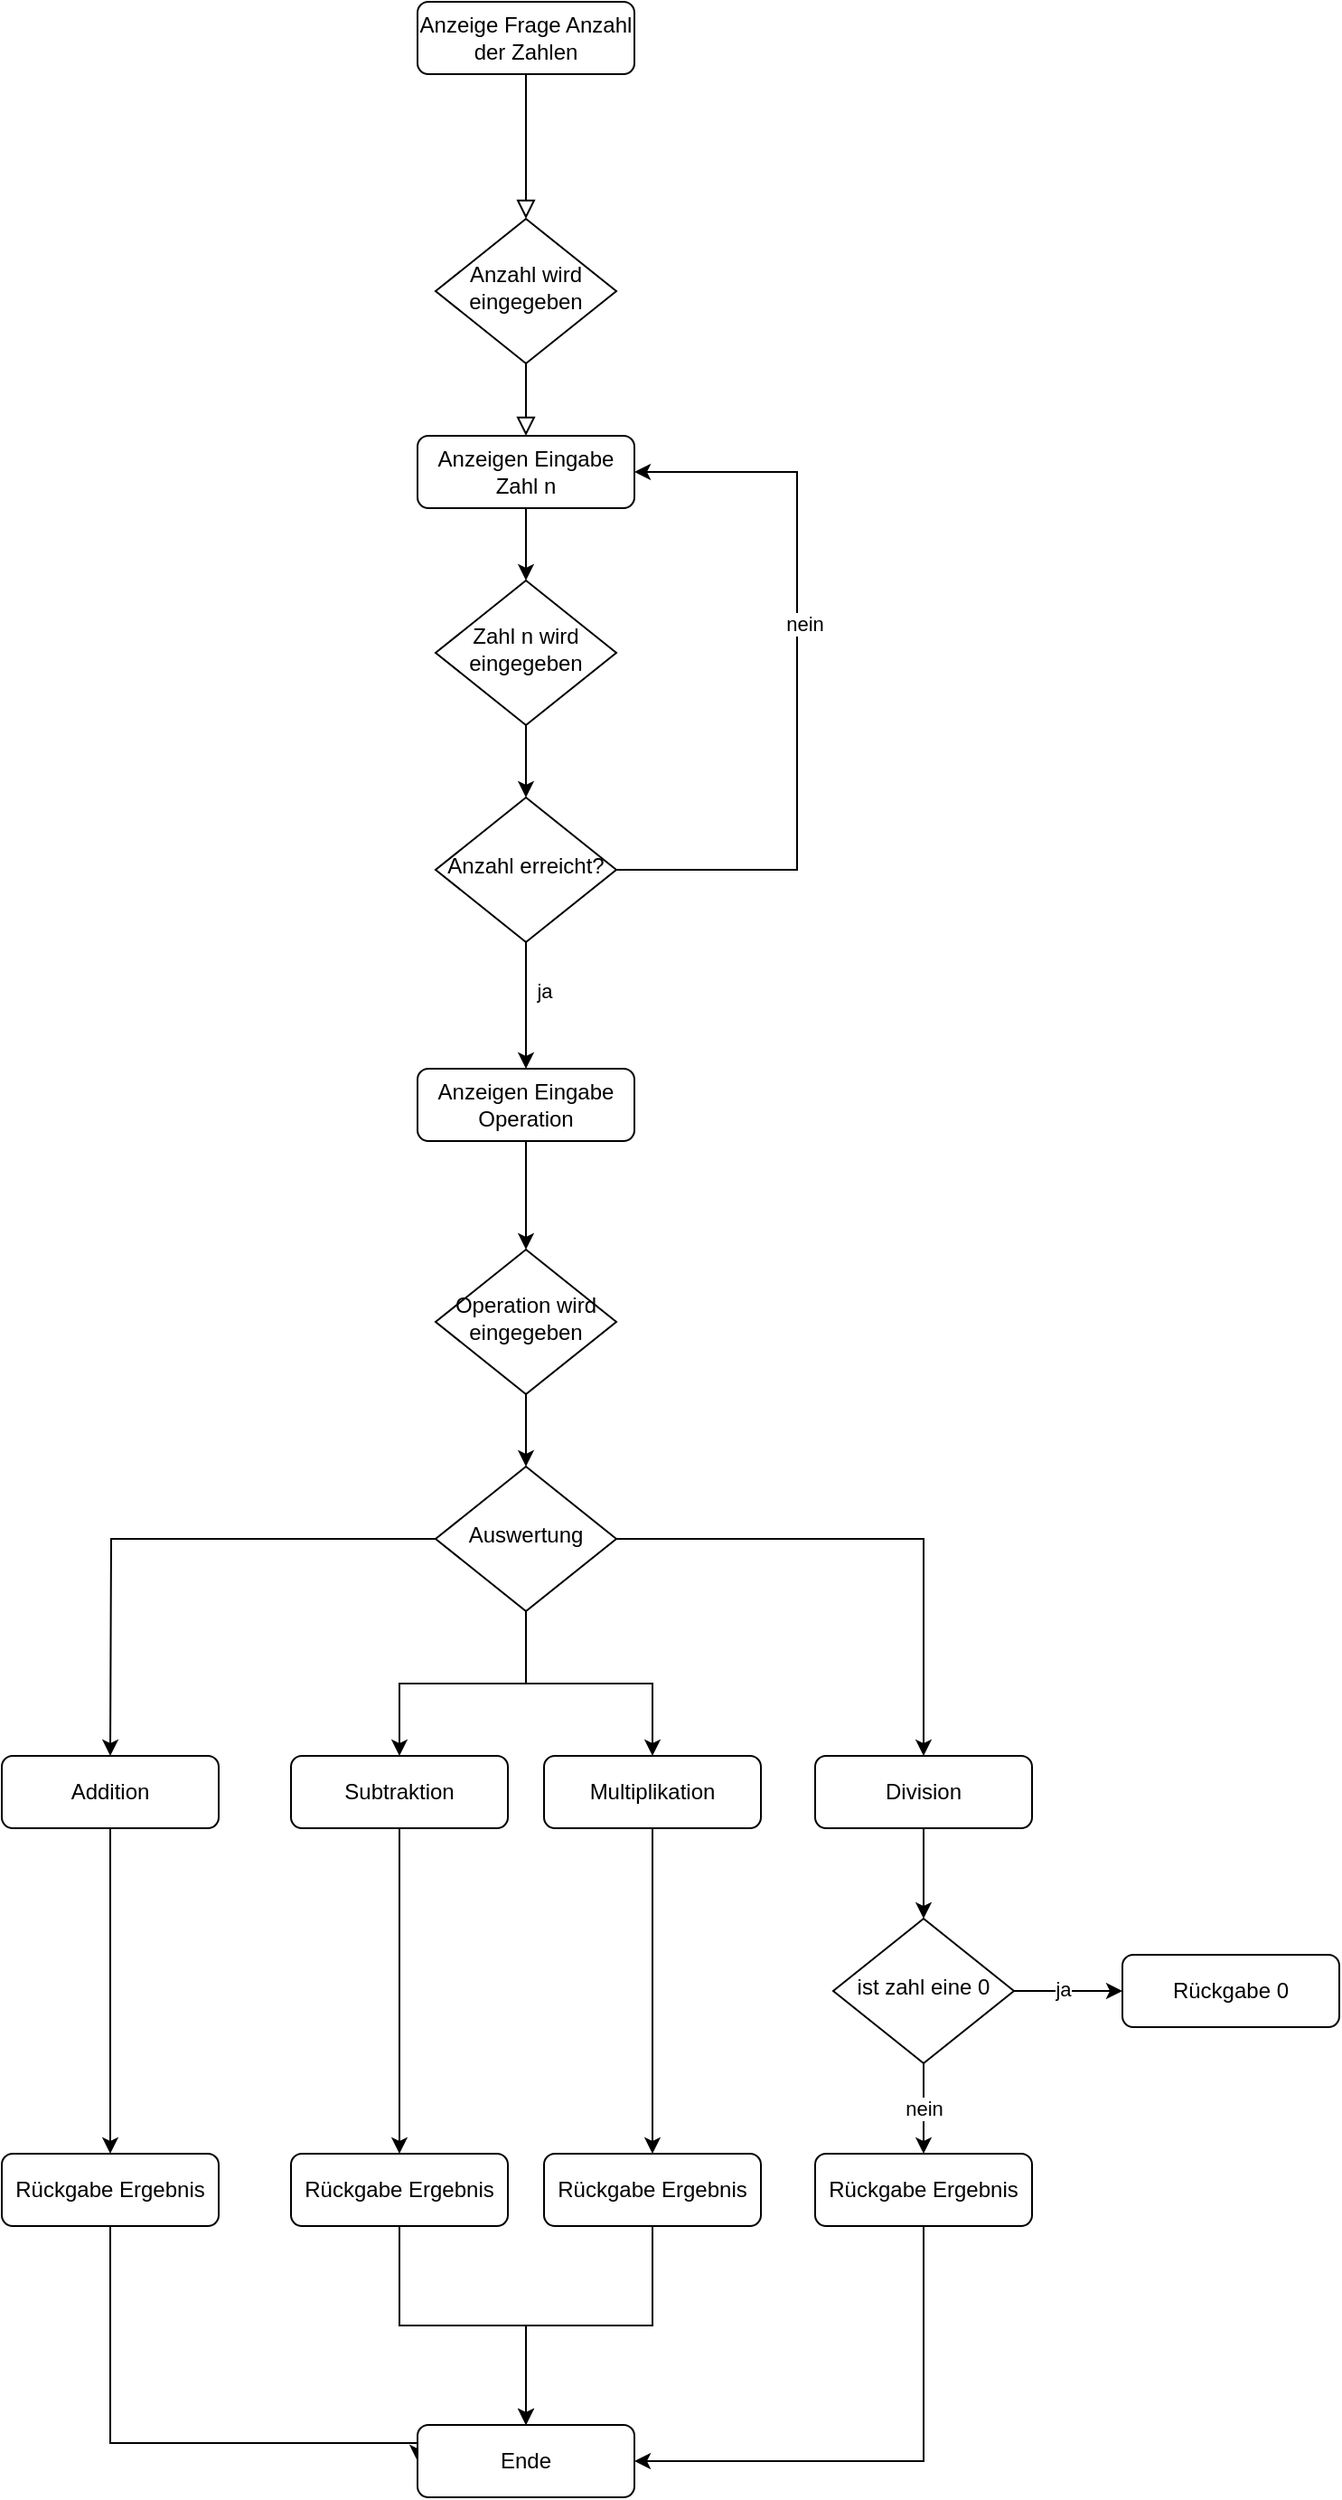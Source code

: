 <mxfile version="17.2.4" type="device"><diagram id="C5RBs43oDa-KdzZeNtuy" name="Page-1"><mxGraphModel dx="747" dy="598" grid="1" gridSize="10" guides="1" tooltips="1" connect="1" arrows="1" fold="1" page="1" pageScale="1" pageWidth="827" pageHeight="1169" math="0" shadow="0"><root><mxCell id="WIyWlLk6GJQsqaUBKTNV-0"/><mxCell id="WIyWlLk6GJQsqaUBKTNV-1" parent="WIyWlLk6GJQsqaUBKTNV-0"/><mxCell id="WIyWlLk6GJQsqaUBKTNV-2" value="" style="rounded=0;html=1;jettySize=auto;orthogonalLoop=1;fontSize=11;endArrow=block;endFill=0;endSize=8;strokeWidth=1;shadow=0;labelBackgroundColor=none;edgeStyle=orthogonalEdgeStyle;exitX=0.5;exitY=1;exitDx=0;exitDy=0;" parent="WIyWlLk6GJQsqaUBKTNV-1" source="MP7ufZ51r8q1Q3ra58dg-0" target="WIyWlLk6GJQsqaUBKTNV-6" edge="1"><mxGeometry relative="1" as="geometry"><mxPoint x="340" y="70" as="sourcePoint"/></mxGeometry></mxCell><mxCell id="WIyWlLk6GJQsqaUBKTNV-4" value="" style="rounded=0;html=1;jettySize=auto;orthogonalLoop=1;fontSize=11;endArrow=block;endFill=0;endSize=8;strokeWidth=1;shadow=0;labelBackgroundColor=none;edgeStyle=orthogonalEdgeStyle;" parent="WIyWlLk6GJQsqaUBKTNV-1" source="WIyWlLk6GJQsqaUBKTNV-6" edge="1"><mxGeometry y="20" relative="1" as="geometry"><mxPoint as="offset"/><mxPoint x="340" y="250" as="targetPoint"/></mxGeometry></mxCell><mxCell id="WIyWlLk6GJQsqaUBKTNV-6" value="Anzahl wird eingegeben" style="rhombus;whiteSpace=wrap;html=1;shadow=0;fontFamily=Helvetica;fontSize=12;align=center;strokeWidth=1;spacing=6;spacingTop=-4;" parent="WIyWlLk6GJQsqaUBKTNV-1" vertex="1"><mxGeometry x="290" y="130" width="100" height="80" as="geometry"/></mxCell><mxCell id="Nrws35jYdfntc_3ZyAvi-4" value="" style="edgeStyle=orthogonalEdgeStyle;rounded=0;orthogonalLoop=1;jettySize=auto;html=1;" parent="WIyWlLk6GJQsqaUBKTNV-1" source="Nrws35jYdfntc_3ZyAvi-2" target="Nrws35jYdfntc_3ZyAvi-3" edge="1"><mxGeometry relative="1" as="geometry"/></mxCell><mxCell id="Nrws35jYdfntc_3ZyAvi-2" value="Anzeigen Eingabe Zahl n" style="rounded=1;whiteSpace=wrap;html=1;fontSize=12;glass=0;strokeWidth=1;shadow=0;" parent="WIyWlLk6GJQsqaUBKTNV-1" vertex="1"><mxGeometry x="280" y="250" width="120" height="40" as="geometry"/></mxCell><mxCell id="MP7ufZ51r8q1Q3ra58dg-2" value="" style="edgeStyle=orthogonalEdgeStyle;rounded=0;orthogonalLoop=1;jettySize=auto;html=1;" edge="1" parent="WIyWlLk6GJQsqaUBKTNV-1" source="Nrws35jYdfntc_3ZyAvi-3" target="MP7ufZ51r8q1Q3ra58dg-1"><mxGeometry relative="1" as="geometry"/></mxCell><mxCell id="Nrws35jYdfntc_3ZyAvi-3" value="Zahl n wird eingegeben" style="rhombus;whiteSpace=wrap;html=1;shadow=0;fontFamily=Helvetica;fontSize=12;align=center;strokeWidth=1;spacing=6;spacingTop=-4;" parent="WIyWlLk6GJQsqaUBKTNV-1" vertex="1"><mxGeometry x="290" y="330" width="100" height="80" as="geometry"/></mxCell><mxCell id="Nrws35jYdfntc_3ZyAvi-8" value="" style="edgeStyle=orthogonalEdgeStyle;rounded=0;orthogonalLoop=1;jettySize=auto;html=1;" parent="WIyWlLk6GJQsqaUBKTNV-1" source="Nrws35jYdfntc_3ZyAvi-5" target="Nrws35jYdfntc_3ZyAvi-7" edge="1"><mxGeometry relative="1" as="geometry"/></mxCell><mxCell id="Nrws35jYdfntc_3ZyAvi-5" value="Anzeigen Eingabe Operation" style="rounded=1;whiteSpace=wrap;html=1;fontSize=12;glass=0;strokeWidth=1;shadow=0;" parent="WIyWlLk6GJQsqaUBKTNV-1" vertex="1"><mxGeometry x="280" y="600" width="120" height="40" as="geometry"/></mxCell><mxCell id="Nrws35jYdfntc_3ZyAvi-10" value="" style="edgeStyle=orthogonalEdgeStyle;rounded=0;orthogonalLoop=1;jettySize=auto;html=1;" parent="WIyWlLk6GJQsqaUBKTNV-1" source="Nrws35jYdfntc_3ZyAvi-7" target="Nrws35jYdfntc_3ZyAvi-9" edge="1"><mxGeometry relative="1" as="geometry"/></mxCell><mxCell id="Nrws35jYdfntc_3ZyAvi-7" value="Operation wird eingegeben" style="rhombus;whiteSpace=wrap;html=1;shadow=0;fontFamily=Helvetica;fontSize=12;align=center;strokeWidth=1;spacing=6;spacingTop=-4;" parent="WIyWlLk6GJQsqaUBKTNV-1" vertex="1"><mxGeometry x="290" y="700" width="100" height="80" as="geometry"/></mxCell><mxCell id="Nrws35jYdfntc_3ZyAvi-15" style="edgeStyle=orthogonalEdgeStyle;rounded=0;orthogonalLoop=1;jettySize=auto;html=1;" parent="WIyWlLk6GJQsqaUBKTNV-1" source="Nrws35jYdfntc_3ZyAvi-9" target="Nrws35jYdfntc_3ZyAvi-12" edge="1"><mxGeometry relative="1" as="geometry"/></mxCell><mxCell id="Nrws35jYdfntc_3ZyAvi-16" style="edgeStyle=orthogonalEdgeStyle;rounded=0;orthogonalLoop=1;jettySize=auto;html=1;entryX=0.5;entryY=0;entryDx=0;entryDy=0;" parent="WIyWlLk6GJQsqaUBKTNV-1" source="Nrws35jYdfntc_3ZyAvi-9" target="Nrws35jYdfntc_3ZyAvi-13" edge="1"><mxGeometry relative="1" as="geometry"/></mxCell><mxCell id="Nrws35jYdfntc_3ZyAvi-17" style="edgeStyle=orthogonalEdgeStyle;rounded=0;orthogonalLoop=1;jettySize=auto;html=1;entryX=0.5;entryY=0;entryDx=0;entryDy=0;" parent="WIyWlLk6GJQsqaUBKTNV-1" source="Nrws35jYdfntc_3ZyAvi-9" target="Nrws35jYdfntc_3ZyAvi-14" edge="1"><mxGeometry relative="1" as="geometry"/></mxCell><mxCell id="Nrws35jYdfntc_3ZyAvi-18" style="edgeStyle=orthogonalEdgeStyle;rounded=0;orthogonalLoop=1;jettySize=auto;html=1;entryX=0.5;entryY=0;entryDx=0;entryDy=0;" parent="WIyWlLk6GJQsqaUBKTNV-1" source="Nrws35jYdfntc_3ZyAvi-9" edge="1"><mxGeometry relative="1" as="geometry"><mxPoint x="110" y="980" as="targetPoint"/></mxGeometry></mxCell><mxCell id="Nrws35jYdfntc_3ZyAvi-9" value="Auswertung" style="rhombus;whiteSpace=wrap;html=1;shadow=0;fontFamily=Helvetica;fontSize=12;align=center;strokeWidth=1;spacing=6;spacingTop=-4;" parent="WIyWlLk6GJQsqaUBKTNV-1" vertex="1"><mxGeometry x="290" y="820" width="100" height="80" as="geometry"/></mxCell><mxCell id="Nrws35jYdfntc_3ZyAvi-28" style="edgeStyle=orthogonalEdgeStyle;rounded=0;orthogonalLoop=1;jettySize=auto;html=1;" parent="WIyWlLk6GJQsqaUBKTNV-1" edge="1"><mxGeometry relative="1" as="geometry"><mxPoint x="110" y="1020" as="sourcePoint"/><mxPoint x="110" y="1200" as="targetPoint"/></mxGeometry></mxCell><mxCell id="Nrws35jYdfntc_3ZyAvi-11" value="Addition" style="rounded=1;whiteSpace=wrap;html=1;fontSize=12;glass=0;strokeWidth=1;shadow=0;" parent="WIyWlLk6GJQsqaUBKTNV-1" vertex="1"><mxGeometry x="50" y="980" width="120" height="40" as="geometry"/></mxCell><mxCell id="Nrws35jYdfntc_3ZyAvi-29" style="edgeStyle=orthogonalEdgeStyle;rounded=0;orthogonalLoop=1;jettySize=auto;html=1;entryX=0.5;entryY=0;entryDx=0;entryDy=0;" parent="WIyWlLk6GJQsqaUBKTNV-1" source="Nrws35jYdfntc_3ZyAvi-12" target="Nrws35jYdfntc_3ZyAvi-26" edge="1"><mxGeometry relative="1" as="geometry"/></mxCell><mxCell id="Nrws35jYdfntc_3ZyAvi-12" value="Subtraktion" style="rounded=1;whiteSpace=wrap;html=1;fontSize=12;glass=0;strokeWidth=1;shadow=0;" parent="WIyWlLk6GJQsqaUBKTNV-1" vertex="1"><mxGeometry x="210" y="980" width="120" height="40" as="geometry"/></mxCell><mxCell id="Nrws35jYdfntc_3ZyAvi-30" style="edgeStyle=orthogonalEdgeStyle;rounded=0;orthogonalLoop=1;jettySize=auto;html=1;entryX=0.5;entryY=0;entryDx=0;entryDy=0;" parent="WIyWlLk6GJQsqaUBKTNV-1" source="Nrws35jYdfntc_3ZyAvi-13" target="Nrws35jYdfntc_3ZyAvi-25" edge="1"><mxGeometry relative="1" as="geometry"/></mxCell><mxCell id="Nrws35jYdfntc_3ZyAvi-13" value="Multiplikation" style="rounded=1;whiteSpace=wrap;html=1;fontSize=12;glass=0;strokeWidth=1;shadow=0;" parent="WIyWlLk6GJQsqaUBKTNV-1" vertex="1"><mxGeometry x="350" y="980" width="120" height="40" as="geometry"/></mxCell><mxCell id="Nrws35jYdfntc_3ZyAvi-37" value="" style="edgeStyle=orthogonalEdgeStyle;rounded=0;orthogonalLoop=1;jettySize=auto;html=1;" parent="WIyWlLk6GJQsqaUBKTNV-1" source="Nrws35jYdfntc_3ZyAvi-14" target="Nrws35jYdfntc_3ZyAvi-19" edge="1"><mxGeometry relative="1" as="geometry"/></mxCell><mxCell id="Nrws35jYdfntc_3ZyAvi-14" value="Division" style="rounded=1;whiteSpace=wrap;html=1;fontSize=12;glass=0;strokeWidth=1;shadow=0;" parent="WIyWlLk6GJQsqaUBKTNV-1" vertex="1"><mxGeometry x="500" y="980" width="120" height="40" as="geometry"/></mxCell><mxCell id="Nrws35jYdfntc_3ZyAvi-22" value="" style="edgeStyle=orthogonalEdgeStyle;rounded=0;orthogonalLoop=1;jettySize=auto;html=1;" parent="WIyWlLk6GJQsqaUBKTNV-1" source="Nrws35jYdfntc_3ZyAvi-19" target="Nrws35jYdfntc_3ZyAvi-21" edge="1"><mxGeometry relative="1" as="geometry"/></mxCell><mxCell id="Nrws35jYdfntc_3ZyAvi-23" value="ja" style="edgeLabel;html=1;align=center;verticalAlign=middle;resizable=0;points=[];" parent="Nrws35jYdfntc_3ZyAvi-22" vertex="1" connectable="0"><mxGeometry x="-0.1" y="1" relative="1" as="geometry"><mxPoint as="offset"/></mxGeometry></mxCell><mxCell id="Nrws35jYdfntc_3ZyAvi-24" value="nein" style="edgeStyle=orthogonalEdgeStyle;rounded=0;orthogonalLoop=1;jettySize=auto;html=1;" parent="WIyWlLk6GJQsqaUBKTNV-1" source="Nrws35jYdfntc_3ZyAvi-19" target="Nrws35jYdfntc_3ZyAvi-20" edge="1"><mxGeometry relative="1" as="geometry"/></mxCell><mxCell id="Nrws35jYdfntc_3ZyAvi-19" value="ist zahl eine 0" style="rhombus;whiteSpace=wrap;html=1;shadow=0;fontFamily=Helvetica;fontSize=12;align=center;strokeWidth=1;spacing=6;spacingTop=-4;" parent="WIyWlLk6GJQsqaUBKTNV-1" vertex="1"><mxGeometry x="510" y="1070" width="100" height="80" as="geometry"/></mxCell><mxCell id="Nrws35jYdfntc_3ZyAvi-34" style="edgeStyle=orthogonalEdgeStyle;rounded=0;orthogonalLoop=1;jettySize=auto;html=1;entryX=1;entryY=0.5;entryDx=0;entryDy=0;" parent="WIyWlLk6GJQsqaUBKTNV-1" source="Nrws35jYdfntc_3ZyAvi-20" target="Nrws35jYdfntc_3ZyAvi-31" edge="1"><mxGeometry relative="1" as="geometry"><Array as="points"><mxPoint x="560" y="1370"/></Array></mxGeometry></mxCell><mxCell id="Nrws35jYdfntc_3ZyAvi-20" value="Rückgabe Ergebnis" style="rounded=1;whiteSpace=wrap;html=1;fontSize=12;glass=0;strokeWidth=1;shadow=0;" parent="WIyWlLk6GJQsqaUBKTNV-1" vertex="1"><mxGeometry x="500" y="1200" width="120" height="40" as="geometry"/></mxCell><mxCell id="Nrws35jYdfntc_3ZyAvi-21" value="Rückgabe 0" style="rounded=1;whiteSpace=wrap;html=1;fontSize=12;glass=0;strokeWidth=1;shadow=0;" parent="WIyWlLk6GJQsqaUBKTNV-1" vertex="1"><mxGeometry x="670" y="1090" width="120" height="40" as="geometry"/></mxCell><mxCell id="Nrws35jYdfntc_3ZyAvi-36" style="edgeStyle=orthogonalEdgeStyle;rounded=0;orthogonalLoop=1;jettySize=auto;html=1;" parent="WIyWlLk6GJQsqaUBKTNV-1" source="Nrws35jYdfntc_3ZyAvi-25" edge="1"><mxGeometry relative="1" as="geometry"><mxPoint x="340" y="1350" as="targetPoint"/><Array as="points"><mxPoint x="410" y="1295"/><mxPoint x="340" y="1295"/></Array></mxGeometry></mxCell><mxCell id="Nrws35jYdfntc_3ZyAvi-25" value="Rückgabe Ergebnis" style="rounded=1;whiteSpace=wrap;html=1;fontSize=12;glass=0;strokeWidth=1;shadow=0;" parent="WIyWlLk6GJQsqaUBKTNV-1" vertex="1"><mxGeometry x="350" y="1200" width="120" height="40" as="geometry"/></mxCell><mxCell id="Nrws35jYdfntc_3ZyAvi-32" style="edgeStyle=orthogonalEdgeStyle;rounded=0;orthogonalLoop=1;jettySize=auto;html=1;" parent="WIyWlLk6GJQsqaUBKTNV-1" source="Nrws35jYdfntc_3ZyAvi-26" target="Nrws35jYdfntc_3ZyAvi-31" edge="1"><mxGeometry relative="1" as="geometry"/></mxCell><mxCell id="Nrws35jYdfntc_3ZyAvi-26" value="Rückgabe Ergebnis" style="rounded=1;whiteSpace=wrap;html=1;fontSize=12;glass=0;strokeWidth=1;shadow=0;" parent="WIyWlLk6GJQsqaUBKTNV-1" vertex="1"><mxGeometry x="210" y="1200" width="120" height="40" as="geometry"/></mxCell><mxCell id="Nrws35jYdfntc_3ZyAvi-35" style="edgeStyle=orthogonalEdgeStyle;rounded=0;orthogonalLoop=1;jettySize=auto;html=1;entryX=0;entryY=0.5;entryDx=0;entryDy=0;" parent="WIyWlLk6GJQsqaUBKTNV-1" target="Nrws35jYdfntc_3ZyAvi-31" edge="1"><mxGeometry relative="1" as="geometry"><Array as="points"><mxPoint x="110" y="1360"/></Array><mxPoint x="110" y="1240" as="sourcePoint"/></mxGeometry></mxCell><mxCell id="Nrws35jYdfntc_3ZyAvi-27" value="Rückgabe Ergebnis" style="rounded=1;whiteSpace=wrap;html=1;fontSize=12;glass=0;strokeWidth=1;shadow=0;" parent="WIyWlLk6GJQsqaUBKTNV-1" vertex="1"><mxGeometry x="50" y="1200" width="120" height="40" as="geometry"/></mxCell><mxCell id="Nrws35jYdfntc_3ZyAvi-31" value="Ende" style="rounded=1;whiteSpace=wrap;html=1;fontSize=12;glass=0;strokeWidth=1;shadow=0;" parent="WIyWlLk6GJQsqaUBKTNV-1" vertex="1"><mxGeometry x="280" y="1350" width="120" height="40" as="geometry"/></mxCell><mxCell id="MP7ufZ51r8q1Q3ra58dg-0" value="Anzeige Frage Anzahl der Zahlen" style="rounded=1;whiteSpace=wrap;html=1;fontSize=12;glass=0;strokeWidth=1;shadow=0;" vertex="1" parent="WIyWlLk6GJQsqaUBKTNV-1"><mxGeometry x="280" y="10" width="120" height="40" as="geometry"/></mxCell><mxCell id="MP7ufZ51r8q1Q3ra58dg-3" style="edgeStyle=orthogonalEdgeStyle;rounded=0;orthogonalLoop=1;jettySize=auto;html=1;entryX=0.5;entryY=0;entryDx=0;entryDy=0;" edge="1" parent="WIyWlLk6GJQsqaUBKTNV-1" source="MP7ufZ51r8q1Q3ra58dg-1" target="Nrws35jYdfntc_3ZyAvi-5"><mxGeometry relative="1" as="geometry"/></mxCell><mxCell id="MP7ufZ51r8q1Q3ra58dg-4" value="ja" style="edgeLabel;html=1;align=center;verticalAlign=middle;resizable=0;points=[];" vertex="1" connectable="0" parent="MP7ufZ51r8q1Q3ra58dg-3"><mxGeometry x="-0.229" y="4" relative="1" as="geometry"><mxPoint x="6" as="offset"/></mxGeometry></mxCell><mxCell id="MP7ufZ51r8q1Q3ra58dg-5" style="edgeStyle=orthogonalEdgeStyle;rounded=0;orthogonalLoop=1;jettySize=auto;html=1;entryX=1;entryY=0.5;entryDx=0;entryDy=0;" edge="1" parent="WIyWlLk6GJQsqaUBKTNV-1" source="MP7ufZ51r8q1Q3ra58dg-1" target="Nrws35jYdfntc_3ZyAvi-2"><mxGeometry relative="1" as="geometry"><Array as="points"><mxPoint x="490" y="490"/><mxPoint x="490" y="270"/></Array></mxGeometry></mxCell><mxCell id="MP7ufZ51r8q1Q3ra58dg-6" value="nein" style="edgeLabel;html=1;align=center;verticalAlign=middle;resizable=0;points=[];" vertex="1" connectable="0" parent="MP7ufZ51r8q1Q3ra58dg-5"><mxGeometry x="0.151" y="-4" relative="1" as="geometry"><mxPoint as="offset"/></mxGeometry></mxCell><mxCell id="MP7ufZ51r8q1Q3ra58dg-1" value="Anzahl erreicht?" style="rhombus;whiteSpace=wrap;html=1;shadow=0;fontFamily=Helvetica;fontSize=12;align=center;strokeWidth=1;spacing=6;spacingTop=-4;" vertex="1" parent="WIyWlLk6GJQsqaUBKTNV-1"><mxGeometry x="290" y="450" width="100" height="80" as="geometry"/></mxCell></root></mxGraphModel></diagram></mxfile>